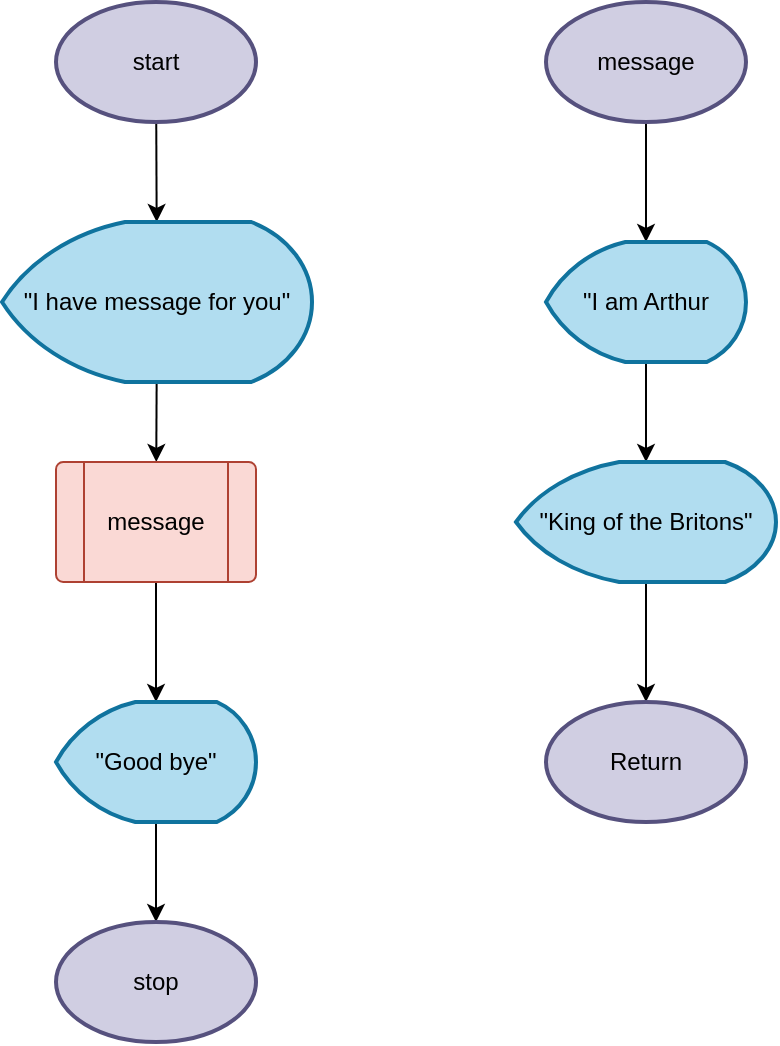 <mxfile>
    <diagram id="HWCTswu1sUrgq0shXxrA" name="Page-1">
        <mxGraphModel dx="301" dy="926" grid="1" gridSize="10" guides="1" tooltips="1" connect="1" arrows="1" fold="1" page="1" pageScale="1" pageWidth="850" pageHeight="1100" math="0" shadow="0">
            <root>
                <mxCell id="0"/>
                <mxCell id="1" parent="0"/>
                <mxCell id="11" value="" style="edgeStyle=none;html=1;fontColor=#000000;" edge="1" parent="1" source="2" target="3">
                    <mxGeometry relative="1" as="geometry"/>
                </mxCell>
                <mxCell id="2" value="start" style="strokeWidth=2;html=1;shape=mxgraph.flowchart.start_1;whiteSpace=wrap;fillColor=#d0cee2;strokeColor=#56517e;fontColor=#000000;" vertex="1" parent="1">
                    <mxGeometry x="375" y="110" width="100" height="60" as="geometry"/>
                </mxCell>
                <mxCell id="10" value="" style="edgeStyle=none;html=1;fontColor=#000000;" edge="1" parent="1" source="3" target="7">
                    <mxGeometry relative="1" as="geometry"/>
                </mxCell>
                <mxCell id="3" value="&quot;I have message for you&quot;" style="strokeWidth=2;html=1;shape=mxgraph.flowchart.display;whiteSpace=wrap;fillColor=#b1ddf0;strokeColor=#10739e;fontColor=#000000;" vertex="1" parent="1">
                    <mxGeometry x="348" y="220" width="155" height="80" as="geometry"/>
                </mxCell>
                <mxCell id="9" value="" style="edgeStyle=none;html=1;fontColor=#000000;" edge="1" parent="1" source="7" target="8">
                    <mxGeometry relative="1" as="geometry"/>
                </mxCell>
                <mxCell id="7" value="message" style="verticalLabelPosition=middle;verticalAlign=middle;shape=process;rounded=1;size=0.14;arcSize=6;html=1;whiteSpace=wrap;horizontal=1;labelPosition=center;align=center;fillColor=#fad9d5;strokeColor=#ae4132;fontColor=#000000;" vertex="1" parent="1">
                    <mxGeometry x="375" y="340" width="100" height="60" as="geometry"/>
                </mxCell>
                <mxCell id="13" value="" style="edgeStyle=none;html=1;fontColor=#000000;" edge="1" parent="1" source="8" target="12">
                    <mxGeometry relative="1" as="geometry"/>
                </mxCell>
                <mxCell id="8" value="&quot;Good bye&quot;" style="strokeWidth=2;html=1;shape=mxgraph.flowchart.display;whiteSpace=wrap;fillColor=#b1ddf0;strokeColor=#10739e;fontColor=#000000;" vertex="1" parent="1">
                    <mxGeometry x="375" y="460" width="100" height="60" as="geometry"/>
                </mxCell>
                <mxCell id="12" value="stop" style="strokeWidth=2;html=1;shape=mxgraph.flowchart.start_1;whiteSpace=wrap;fillColor=#d0cee2;strokeColor=#56517e;fontColor=#000000;" vertex="1" parent="1">
                    <mxGeometry x="375" y="570" width="100" height="60" as="geometry"/>
                </mxCell>
                <mxCell id="18" value="" style="edgeStyle=none;html=1;fontColor=#000000;" edge="1" parent="1" source="16" target="17">
                    <mxGeometry relative="1" as="geometry"/>
                </mxCell>
                <mxCell id="16" value="message" style="strokeWidth=2;html=1;shape=mxgraph.flowchart.start_1;whiteSpace=wrap;fillColor=#d0cee2;strokeColor=#56517e;fontColor=#000000;" vertex="1" parent="1">
                    <mxGeometry x="620" y="110" width="100" height="60" as="geometry"/>
                </mxCell>
                <mxCell id="22" value="" style="edgeStyle=none;html=1;fontColor=#000000;" edge="1" parent="1" source="17" target="19">
                    <mxGeometry relative="1" as="geometry"/>
                </mxCell>
                <mxCell id="17" value="&quot;I am Arthur" style="strokeWidth=2;html=1;shape=mxgraph.flowchart.display;whiteSpace=wrap;fillColor=#b1ddf0;strokeColor=#10739e;fontColor=#000000;" vertex="1" parent="1">
                    <mxGeometry x="620" y="230" width="100" height="60" as="geometry"/>
                </mxCell>
                <mxCell id="23" value="" style="edgeStyle=none;html=1;fontColor=#000000;" edge="1" parent="1" source="19" target="21">
                    <mxGeometry relative="1" as="geometry"/>
                </mxCell>
                <mxCell id="19" value="&quot;King of the Britons&quot;" style="strokeWidth=2;html=1;shape=mxgraph.flowchart.display;whiteSpace=wrap;fillColor=#b1ddf0;strokeColor=#10739e;fontColor=#000000;" vertex="1" parent="1">
                    <mxGeometry x="605" y="340" width="130" height="60" as="geometry"/>
                </mxCell>
                <mxCell id="21" value="Return" style="strokeWidth=2;html=1;shape=mxgraph.flowchart.start_1;whiteSpace=wrap;fillColor=#d0cee2;strokeColor=#56517e;fontColor=#000000;" vertex="1" parent="1">
                    <mxGeometry x="620" y="460" width="100" height="60" as="geometry"/>
                </mxCell>
            </root>
        </mxGraphModel>
    </diagram>
</mxfile>